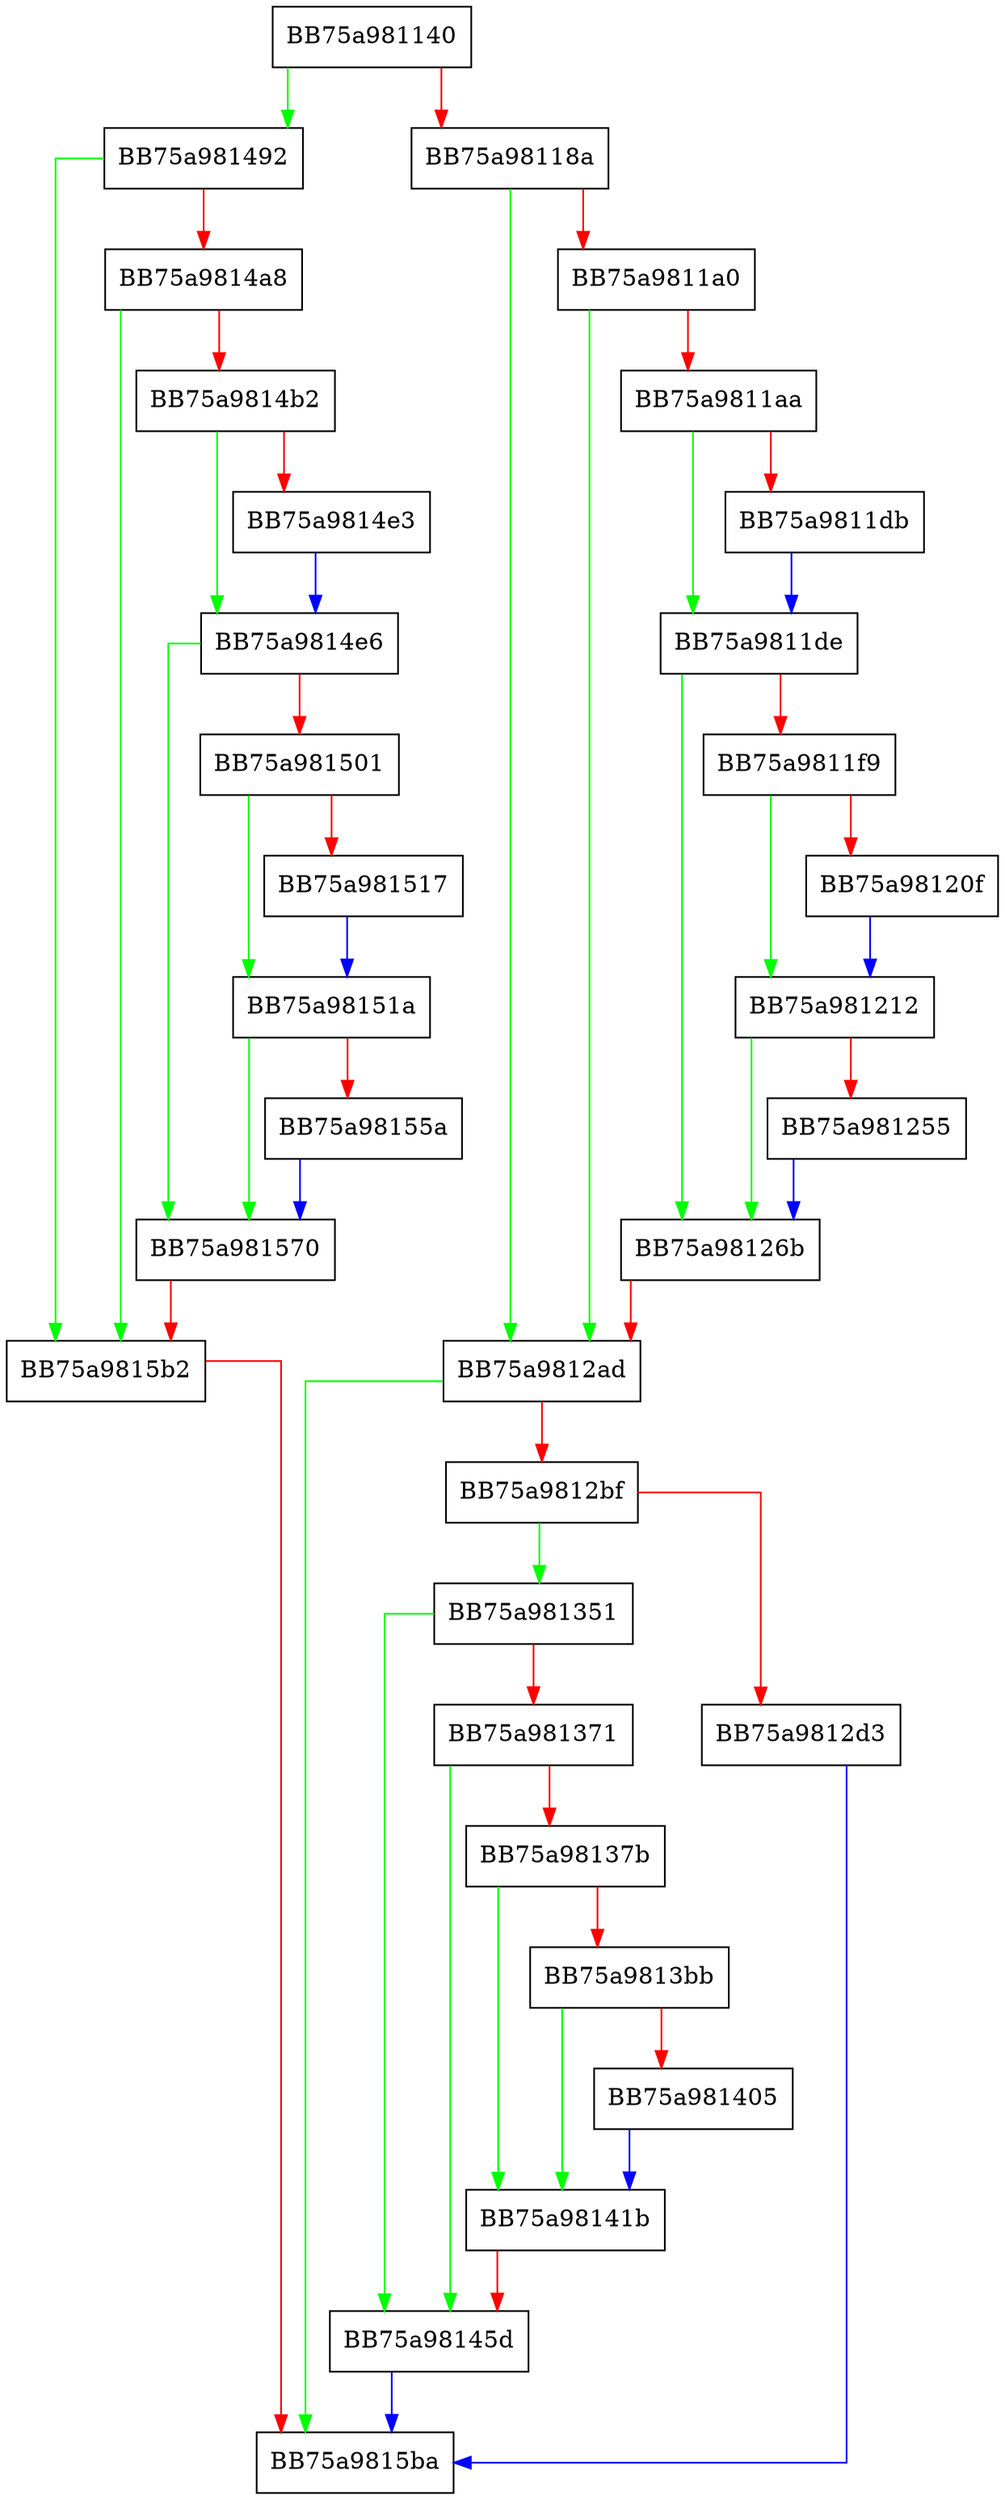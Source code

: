 digraph _fallback_to_cpu_on_api_fail {
  node [shape="box"];
  graph [splines=ortho];
  BB75a981140 -> BB75a981492 [color="green"];
  BB75a981140 -> BB75a98118a [color="red"];
  BB75a98118a -> BB75a9812ad [color="green"];
  BB75a98118a -> BB75a9811a0 [color="red"];
  BB75a9811a0 -> BB75a9812ad [color="green"];
  BB75a9811a0 -> BB75a9811aa [color="red"];
  BB75a9811aa -> BB75a9811de [color="green"];
  BB75a9811aa -> BB75a9811db [color="red"];
  BB75a9811db -> BB75a9811de [color="blue"];
  BB75a9811de -> BB75a98126b [color="green"];
  BB75a9811de -> BB75a9811f9 [color="red"];
  BB75a9811f9 -> BB75a981212 [color="green"];
  BB75a9811f9 -> BB75a98120f [color="red"];
  BB75a98120f -> BB75a981212 [color="blue"];
  BB75a981212 -> BB75a98126b [color="green"];
  BB75a981212 -> BB75a981255 [color="red"];
  BB75a981255 -> BB75a98126b [color="blue"];
  BB75a98126b -> BB75a9812ad [color="red"];
  BB75a9812ad -> BB75a9815ba [color="green"];
  BB75a9812ad -> BB75a9812bf [color="red"];
  BB75a9812bf -> BB75a981351 [color="green"];
  BB75a9812bf -> BB75a9812d3 [color="red"];
  BB75a9812d3 -> BB75a9815ba [color="blue"];
  BB75a981351 -> BB75a98145d [color="green"];
  BB75a981351 -> BB75a981371 [color="red"];
  BB75a981371 -> BB75a98145d [color="green"];
  BB75a981371 -> BB75a98137b [color="red"];
  BB75a98137b -> BB75a98141b [color="green"];
  BB75a98137b -> BB75a9813bb [color="red"];
  BB75a9813bb -> BB75a98141b [color="green"];
  BB75a9813bb -> BB75a981405 [color="red"];
  BB75a981405 -> BB75a98141b [color="blue"];
  BB75a98141b -> BB75a98145d [color="red"];
  BB75a98145d -> BB75a9815ba [color="blue"];
  BB75a981492 -> BB75a9815b2 [color="green"];
  BB75a981492 -> BB75a9814a8 [color="red"];
  BB75a9814a8 -> BB75a9815b2 [color="green"];
  BB75a9814a8 -> BB75a9814b2 [color="red"];
  BB75a9814b2 -> BB75a9814e6 [color="green"];
  BB75a9814b2 -> BB75a9814e3 [color="red"];
  BB75a9814e3 -> BB75a9814e6 [color="blue"];
  BB75a9814e6 -> BB75a981570 [color="green"];
  BB75a9814e6 -> BB75a981501 [color="red"];
  BB75a981501 -> BB75a98151a [color="green"];
  BB75a981501 -> BB75a981517 [color="red"];
  BB75a981517 -> BB75a98151a [color="blue"];
  BB75a98151a -> BB75a981570 [color="green"];
  BB75a98151a -> BB75a98155a [color="red"];
  BB75a98155a -> BB75a981570 [color="blue"];
  BB75a981570 -> BB75a9815b2 [color="red"];
  BB75a9815b2 -> BB75a9815ba [color="red"];
}